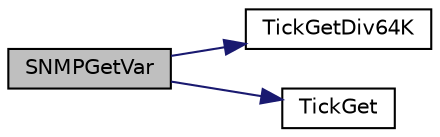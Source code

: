 digraph "SNMPGetVar"
{
  edge [fontname="Helvetica",fontsize="10",labelfontname="Helvetica",labelfontsize="10"];
  node [fontname="Helvetica",fontsize="10",shape=record];
  rankdir="LR";
  Node1 [label="SNMPGetVar",height=0.2,width=0.4,color="black", fillcolor="grey75", style="filled", fontcolor="black"];
  Node1 -> Node2 [color="midnightblue",fontsize="10",style="solid",fontname="Helvetica"];
  Node2 [label="TickGetDiv64K",height=0.2,width=0.4,color="black", fillcolor="white", style="filled",URL="$_tick_8h.html#a4240cc82a4abba61bd8567403d41d0bb"];
  Node1 -> Node3 [color="midnightblue",fontsize="10",style="solid",fontname="Helvetica"];
  Node3 [label="TickGet",height=0.2,width=0.4,color="black", fillcolor="white", style="filled",URL="$_tick_8h.html#a035d1d3f8afdca7abedf588ee1b20af0"];
}
